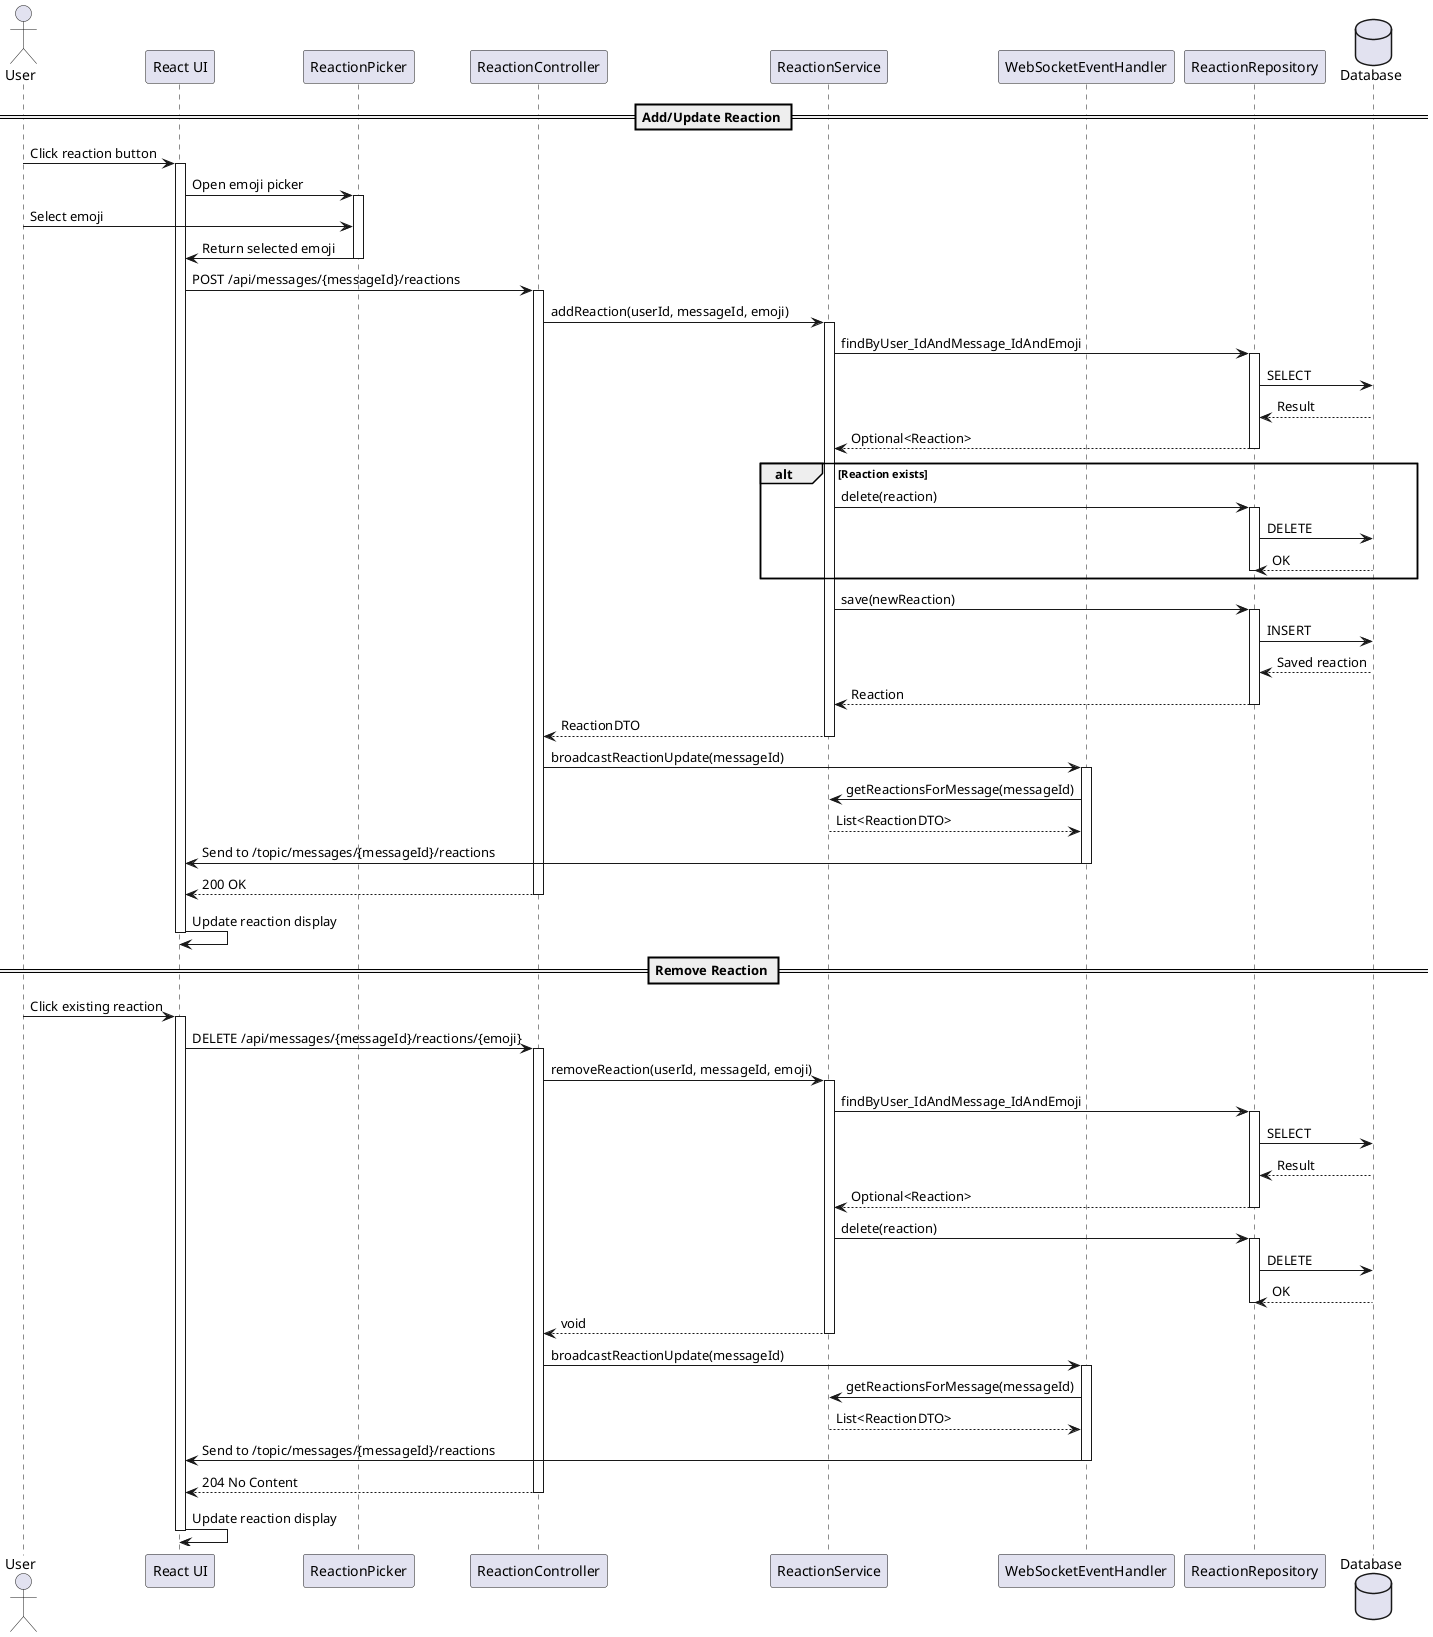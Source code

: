 @startuml Reaction Flow

actor User
participant "React UI" as UI
participant "ReactionPicker" as Picker
participant "ReactionController" as Controller
participant "ReactionService" as Service
participant "WebSocketEventHandler" as WSHandler
participant "ReactionRepository" as Repo
database "Database" as DB

== Add/Update Reaction ==

User -> UI: Click reaction button
activate UI
UI -> Picker: Open emoji picker
activate Picker
User -> Picker: Select emoji
Picker -> UI: Return selected emoji
deactivate Picker

UI -> Controller: POST /api/messages/{messageId}/reactions
activate Controller
Controller -> Service: addReaction(userId, messageId, emoji)
activate Service

Service -> Repo: findByUser_IdAndMessage_IdAndEmoji
activate Repo
Repo -> DB: SELECT
DB --> Repo: Result
Repo --> Service: Optional<Reaction>
deactivate Repo

alt Reaction exists
    Service -> Repo: delete(reaction)
    activate Repo
    Repo -> DB: DELETE
    DB --> Repo: OK
    deactivate Repo
end

Service -> Repo: save(newReaction)
activate Repo
Repo -> DB: INSERT
DB --> Repo: Saved reaction
Repo --> Service: Reaction
deactivate Repo

Service --> Controller: ReactionDTO
deactivate Service

Controller -> WSHandler: broadcastReactionUpdate(messageId)
activate WSHandler
WSHandler -> Service: getReactionsForMessage(messageId)
Service --> WSHandler: List<ReactionDTO>
WSHandler -> UI: Send to /topic/messages/{messageId}/reactions
deactivate WSHandler

Controller --> UI: 200 OK
deactivate Controller

UI -> UI: Update reaction display
deactivate UI

== Remove Reaction ==

User -> UI: Click existing reaction
activate UI
UI -> Controller: DELETE /api/messages/{messageId}/reactions/{emoji}
activate Controller
Controller -> Service: removeReaction(userId, messageId, emoji)
activate Service

Service -> Repo: findByUser_IdAndMessage_IdAndEmoji
activate Repo
Repo -> DB: SELECT
DB --> Repo: Result
Repo --> Service: Optional<Reaction>
deactivate Repo

Service -> Repo: delete(reaction)
activate Repo
Repo -> DB: DELETE
DB --> Repo: OK
deactivate Repo

Service --> Controller: void
deactivate Service

Controller -> WSHandler: broadcastReactionUpdate(messageId)
activate WSHandler
WSHandler -> Service: getReactionsForMessage(messageId)
Service --> WSHandler: List<ReactionDTO>
WSHandler -> UI: Send to /topic/messages/{messageId}/reactions
deactivate WSHandler

Controller --> UI: 204 No Content
deactivate Controller

UI -> UI: Update reaction display
deactivate UI

@enduml 